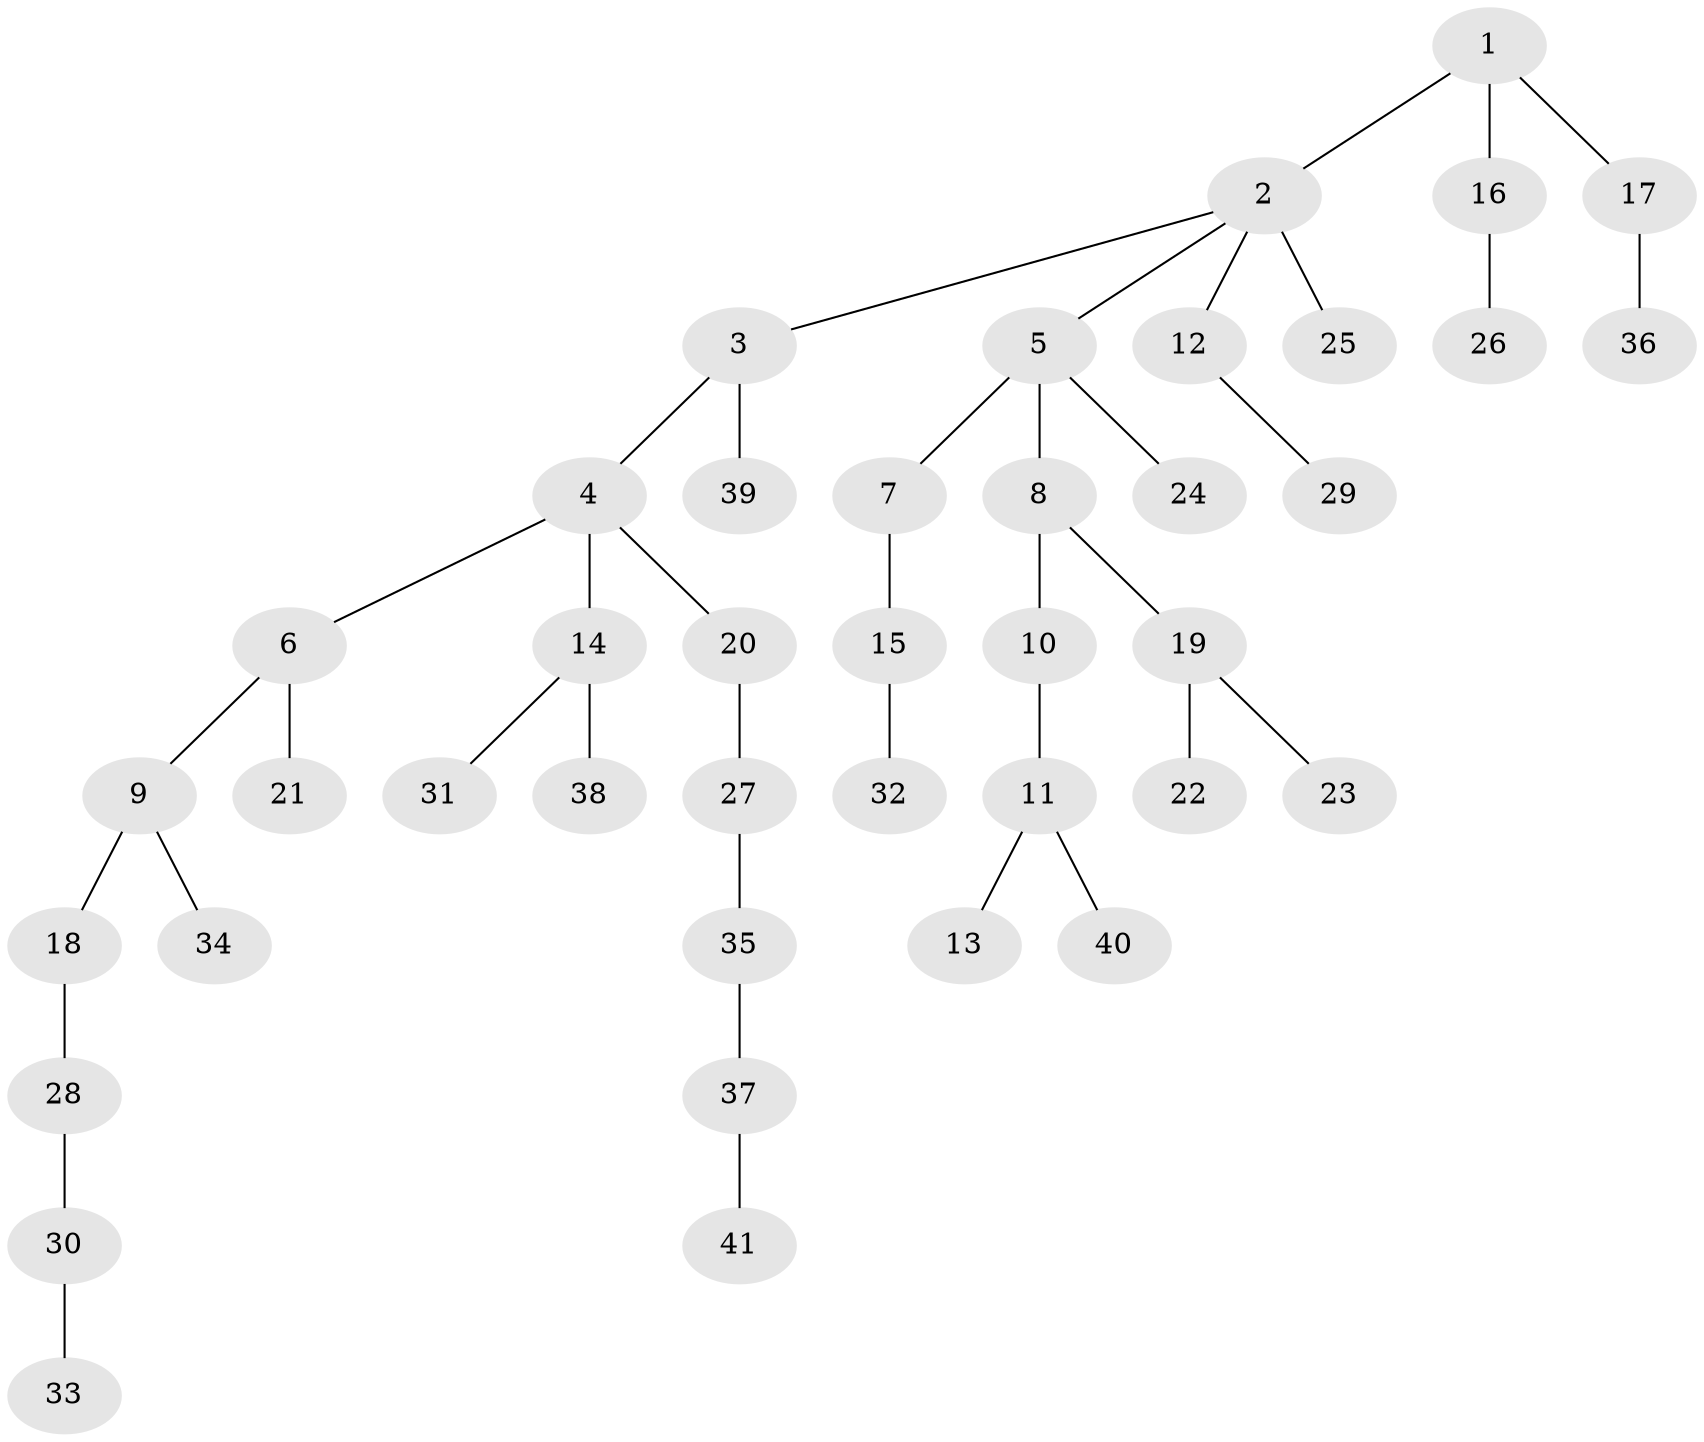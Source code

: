 // original degree distribution, {4: 0.0641025641025641, 5: 0.0641025641025641, 3: 0.11538461538461539, 2: 0.2948717948717949, 1: 0.46153846153846156}
// Generated by graph-tools (version 1.1) at 2025/36/03/09/25 02:36:38]
// undirected, 41 vertices, 40 edges
graph export_dot {
graph [start="1"]
  node [color=gray90,style=filled];
  1;
  2;
  3;
  4;
  5;
  6;
  7;
  8;
  9;
  10;
  11;
  12;
  13;
  14;
  15;
  16;
  17;
  18;
  19;
  20;
  21;
  22;
  23;
  24;
  25;
  26;
  27;
  28;
  29;
  30;
  31;
  32;
  33;
  34;
  35;
  36;
  37;
  38;
  39;
  40;
  41;
  1 -- 2 [weight=1.0];
  1 -- 16 [weight=1.0];
  1 -- 17 [weight=1.0];
  2 -- 3 [weight=1.0];
  2 -- 5 [weight=1.0];
  2 -- 12 [weight=1.0];
  2 -- 25 [weight=2.0];
  3 -- 4 [weight=1.0];
  3 -- 39 [weight=1.0];
  4 -- 6 [weight=1.0];
  4 -- 14 [weight=1.0];
  4 -- 20 [weight=1.0];
  5 -- 7 [weight=1.0];
  5 -- 8 [weight=1.0];
  5 -- 24 [weight=1.0];
  6 -- 9 [weight=1.0];
  6 -- 21 [weight=1.0];
  7 -- 15 [weight=1.0];
  8 -- 10 [weight=2.0];
  8 -- 19 [weight=1.0];
  9 -- 18 [weight=1.0];
  9 -- 34 [weight=1.0];
  10 -- 11 [weight=1.0];
  11 -- 13 [weight=1.0];
  11 -- 40 [weight=1.0];
  12 -- 29 [weight=1.0];
  14 -- 31 [weight=1.0];
  14 -- 38 [weight=1.0];
  15 -- 32 [weight=2.0];
  16 -- 26 [weight=4.0];
  17 -- 36 [weight=1.0];
  18 -- 28 [weight=1.0];
  19 -- 22 [weight=1.0];
  19 -- 23 [weight=1.0];
  20 -- 27 [weight=1.0];
  27 -- 35 [weight=1.0];
  28 -- 30 [weight=1.0];
  30 -- 33 [weight=1.0];
  35 -- 37 [weight=1.0];
  37 -- 41 [weight=1.0];
}
